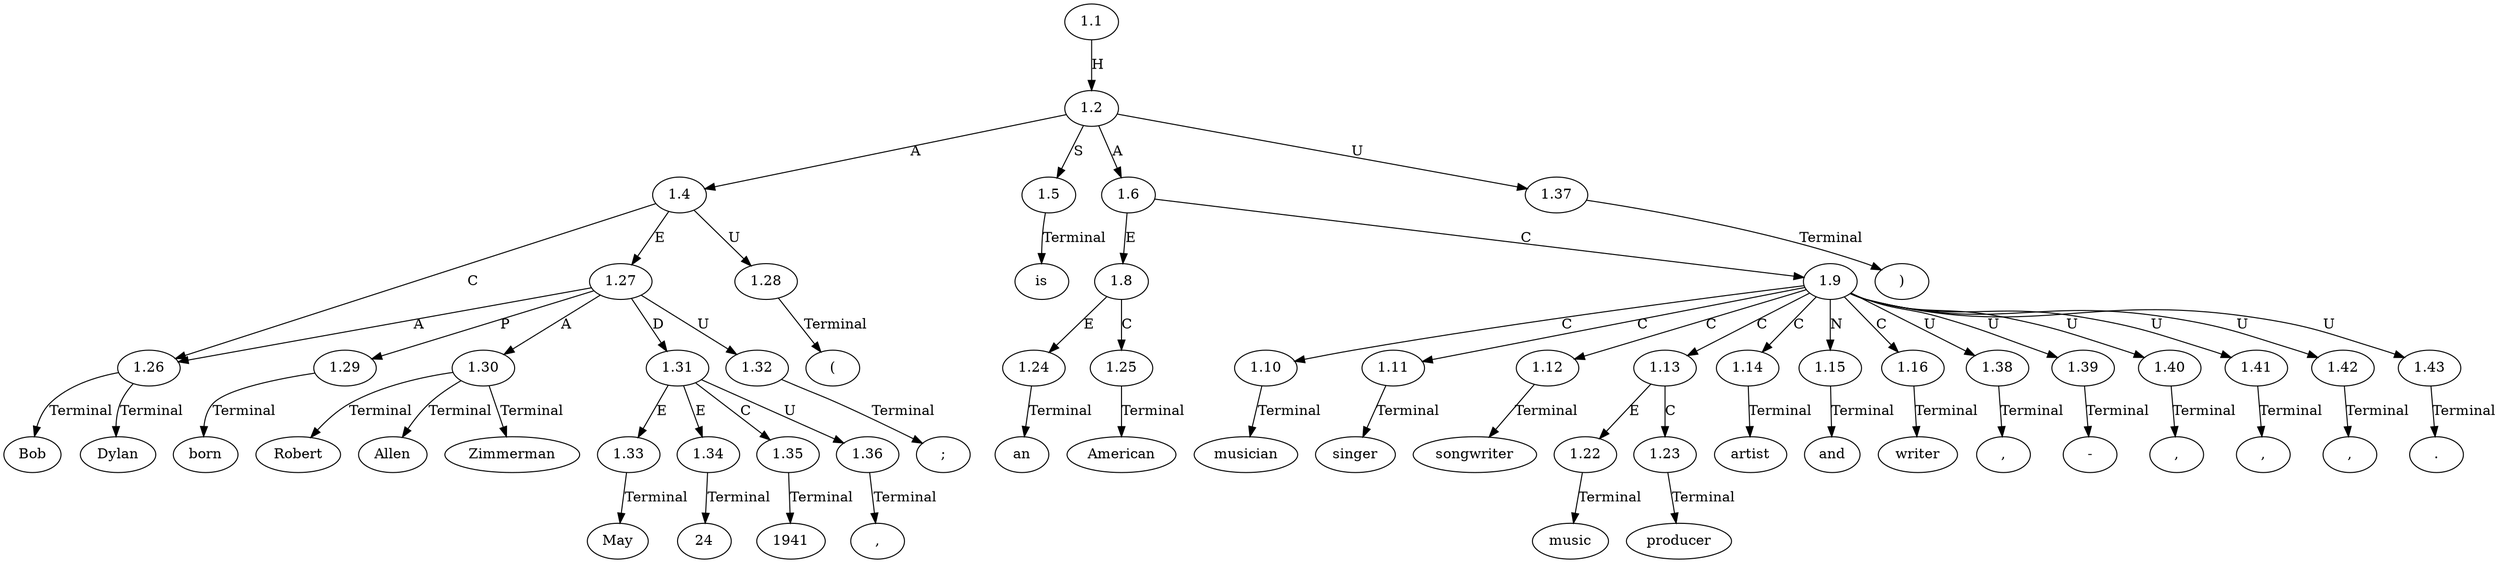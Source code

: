 // Graph
digraph {
	0.1 [label=Bob ordering=out]
	0.10 [label=24 ordering=out]
	0.11 [label="," ordering=out]
	0.12 [label=1941 ordering=out]
	0.13 [label=")" ordering=out]
	0.14 [label=is ordering=out]
	0.15 [label=an ordering=out]
	0.16 [label=American ordering=out]
	0.17 [label=musician ordering=out]
	0.18 [label="," ordering=out]
	0.19 [label=singer ordering=out]
	0.2 [label=Dylan ordering=out]
	0.20 [label="-" ordering=out]
	0.21 [label=songwriter ordering=out]
	0.22 [label="," ordering=out]
	0.23 [label=music ordering=out]
	0.24 [label=producer ordering=out]
	0.25 [label="," ordering=out]
	0.26 [label=artist ordering=out]
	0.27 [label="," ordering=out]
	0.28 [label=and ordering=out]
	0.29 [label=writer ordering=out]
	0.3 [label="(" ordering=out]
	0.30 [label="." ordering=out]
	0.4 [label=born ordering=out]
	0.5 [label=Robert ordering=out]
	0.6 [label=Allen ordering=out]
	0.7 [label=Zimmerman ordering=out]
	0.8 [label=";" ordering=out]
	0.9 [label=May ordering=out]
	1.1 [label=1.1 ordering=out]
	1.2 [label=1.2 ordering=out]
	1.4 [label=1.4 ordering=out]
	1.5 [label=1.5 ordering=out]
	1.6 [label=1.6 ordering=out]
	1.8 [label=1.8 ordering=out]
	1.9 [label=1.9 ordering=out]
	1.10 [label=1.10 ordering=out]
	1.11 [label=1.11 ordering=out]
	1.12 [label=1.12 ordering=out]
	1.13 [label=1.13 ordering=out]
	1.14 [label=1.14 ordering=out]
	1.15 [label=1.15 ordering=out]
	1.16 [label=1.16 ordering=out]
	1.22 [label=1.22 ordering=out]
	1.23 [label=1.23 ordering=out]
	1.24 [label=1.24 ordering=out]
	1.25 [label=1.25 ordering=out]
	1.26 [label=1.26 ordering=out]
	1.27 [label=1.27 ordering=out]
	1.28 [label=1.28 ordering=out]
	1.29 [label=1.29 ordering=out]
	1.30 [label=1.30 ordering=out]
	1.31 [label=1.31 ordering=out]
	1.32 [label=1.32 ordering=out]
	1.33 [label=1.33 ordering=out]
	1.34 [label=1.34 ordering=out]
	1.35 [label=1.35 ordering=out]
	1.36 [label=1.36 ordering=out]
	1.37 [label=1.37 ordering=out]
	1.38 [label=1.38 ordering=out]
	1.39 [label=1.39 ordering=out]
	1.40 [label=1.40 ordering=out]
	1.41 [label=1.41 ordering=out]
	1.42 [label=1.42 ordering=out]
	1.43 [label=1.43 ordering=out]
	1.1 -> 1.2 [label=H ordering=out]
	1.2 -> 1.4 [label=A ordering=out]
	1.2 -> 1.5 [label=S ordering=out]
	1.2 -> 1.6 [label=A ordering=out]
	1.2 -> 1.37 [label=U ordering=out]
	1.4 -> 1.26 [label=C ordering=out]
	1.4 -> 1.27 [label=E ordering=out]
	1.4 -> 1.28 [label=U ordering=out]
	1.5 -> 0.14 [label=Terminal ordering=out]
	1.6 -> 1.8 [label=E ordering=out]
	1.6 -> 1.9 [label=C ordering=out]
	1.8 -> 1.24 [label=E ordering=out]
	1.8 -> 1.25 [label=C ordering=out]
	1.9 -> 1.10 [label=C ordering=out]
	1.9 -> 1.11 [label=C ordering=out]
	1.9 -> 1.12 [label=C ordering=out]
	1.9 -> 1.13 [label=C ordering=out]
	1.9 -> 1.14 [label=C ordering=out]
	1.9 -> 1.15 [label=N ordering=out]
	1.9 -> 1.16 [label=C ordering=out]
	1.9 -> 1.38 [label=U ordering=out]
	1.9 -> 1.39 [label=U ordering=out]
	1.9 -> 1.40 [label=U ordering=out]
	1.9 -> 1.41 [label=U ordering=out]
	1.9 -> 1.42 [label=U ordering=out]
	1.9 -> 1.43 [label=U ordering=out]
	1.10 -> 0.17 [label=Terminal ordering=out]
	1.11 -> 0.19 [label=Terminal ordering=out]
	1.12 -> 0.21 [label=Terminal ordering=out]
	1.13 -> 1.22 [label=E ordering=out]
	1.13 -> 1.23 [label=C ordering=out]
	1.14 -> 0.26 [label=Terminal ordering=out]
	1.15 -> 0.28 [label=Terminal ordering=out]
	1.16 -> 0.29 [label=Terminal ordering=out]
	1.22 -> 0.23 [label=Terminal ordering=out]
	1.23 -> 0.24 [label=Terminal ordering=out]
	1.24 -> 0.15 [label=Terminal ordering=out]
	1.25 -> 0.16 [label=Terminal ordering=out]
	1.26 -> 0.1 [label=Terminal ordering=out]
	1.26 -> 0.2 [label=Terminal ordering=out]
	1.27 -> 1.26 [label=A ordering=out]
	1.27 -> 1.29 [label=P ordering=out]
	1.27 -> 1.30 [label=A ordering=out]
	1.27 -> 1.31 [label=D ordering=out]
	1.27 -> 1.32 [label=U ordering=out]
	1.28 -> 0.3 [label=Terminal ordering=out]
	1.29 -> 0.4 [label=Terminal ordering=out]
	1.30 -> 0.5 [label=Terminal ordering=out]
	1.30 -> 0.6 [label=Terminal ordering=out]
	1.30 -> 0.7 [label=Terminal ordering=out]
	1.31 -> 1.33 [label=E ordering=out]
	1.31 -> 1.34 [label=E ordering=out]
	1.31 -> 1.35 [label=C ordering=out]
	1.31 -> 1.36 [label=U ordering=out]
	1.32 -> 0.8 [label=Terminal ordering=out]
	1.33 -> 0.9 [label=Terminal ordering=out]
	1.34 -> 0.10 [label=Terminal ordering=out]
	1.35 -> 0.12 [label=Terminal ordering=out]
	1.36 -> 0.11 [label=Terminal ordering=out]
	1.37 -> 0.13 [label=Terminal ordering=out]
	1.38 -> 0.18 [label=Terminal ordering=out]
	1.39 -> 0.20 [label=Terminal ordering=out]
	1.40 -> 0.22 [label=Terminal ordering=out]
	1.41 -> 0.25 [label=Terminal ordering=out]
	1.42 -> 0.27 [label=Terminal ordering=out]
	1.43 -> 0.30 [label=Terminal ordering=out]
}

